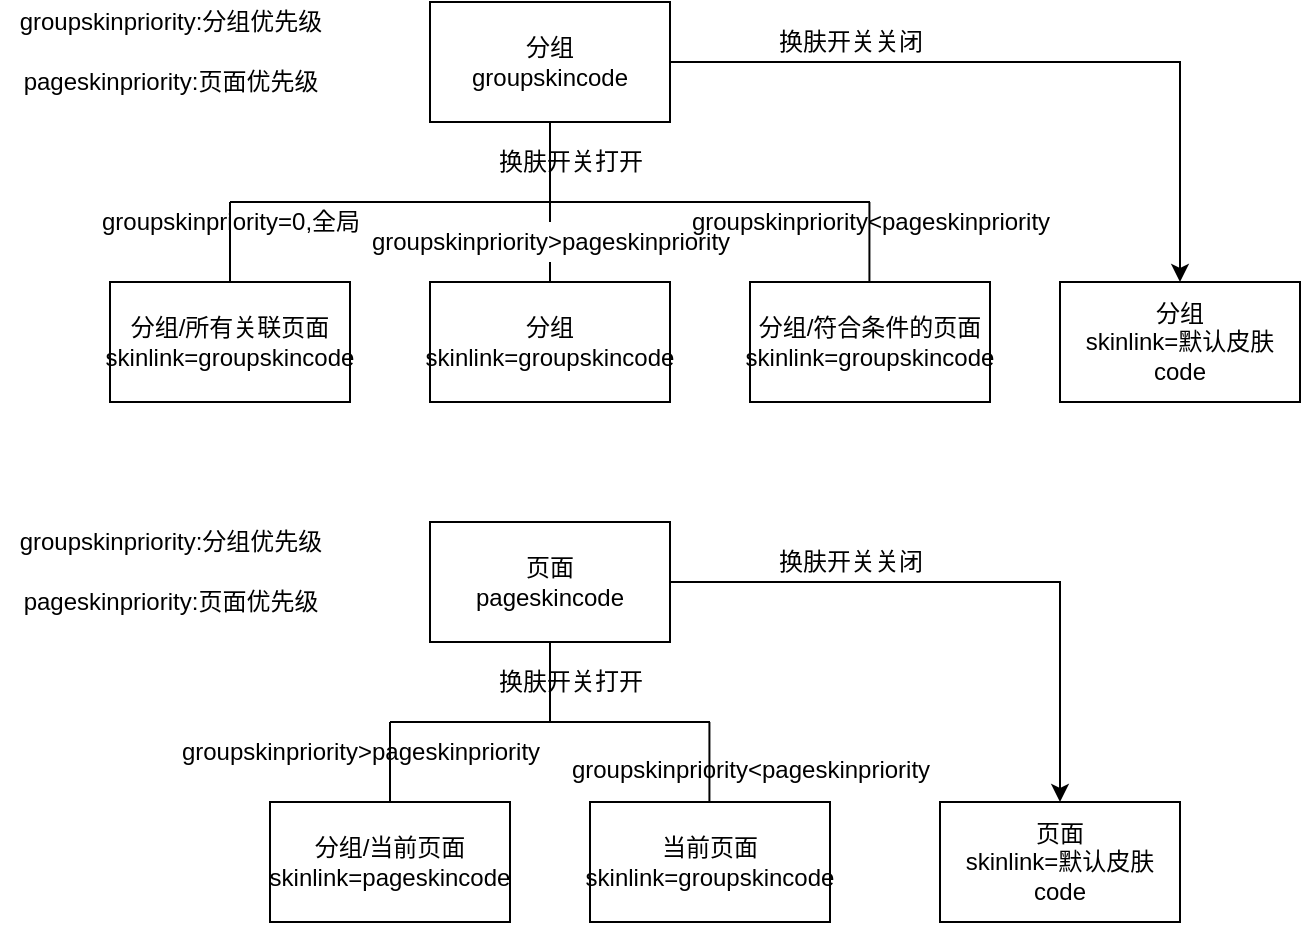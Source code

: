 <mxfile version="14.5.1" type="github">
  <diagram id="AUbHFKkC1834YbvsMTDt" name="Page-1">
    <mxGraphModel dx="985" dy="518" grid="1" gridSize="10" guides="1" tooltips="1" connect="1" arrows="1" fold="1" page="1" pageScale="1" pageWidth="827" pageHeight="1169" math="0" shadow="0">
      <root>
        <mxCell id="0" />
        <mxCell id="1" parent="0" />
        <mxCell id="MqA3LFJLA81m28a4bYVf-24" value="" style="edgeStyle=orthogonalEdgeStyle;rounded=0;orthogonalLoop=1;jettySize=auto;html=1;" edge="1" parent="1" source="MqA3LFJLA81m28a4bYVf-2" target="MqA3LFJLA81m28a4bYVf-23">
          <mxGeometry relative="1" as="geometry" />
        </mxCell>
        <mxCell id="MqA3LFJLA81m28a4bYVf-2" value="分组&lt;br&gt;groupskincode" style="rounded=0;whiteSpace=wrap;html=1;" vertex="1" parent="1">
          <mxGeometry x="320" y="200" width="120" height="60" as="geometry" />
        </mxCell>
        <mxCell id="MqA3LFJLA81m28a4bYVf-4" value="换肤开关打开" style="text;html=1;align=center;verticalAlign=middle;resizable=0;points=[];autosize=1;" vertex="1" parent="1">
          <mxGeometry x="345" y="270" width="90" height="20" as="geometry" />
        </mxCell>
        <mxCell id="MqA3LFJLA81m28a4bYVf-6" value="分组/符合条件的页面&lt;br&gt;skinlink=groupskincode" style="rounded=0;whiteSpace=wrap;html=1;" vertex="1" parent="1">
          <mxGeometry x="480" y="340" width="120" height="60" as="geometry" />
        </mxCell>
        <mxCell id="MqA3LFJLA81m28a4bYVf-7" value="分组/所有关联页面&lt;br&gt;skinlink=groupskincode" style="rounded=0;whiteSpace=wrap;html=1;" vertex="1" parent="1">
          <mxGeometry x="160" y="340" width="120" height="60" as="geometry" />
        </mxCell>
        <mxCell id="MqA3LFJLA81m28a4bYVf-8" value="groupskinpriority=0,全局" style="text;html=1;align=center;verticalAlign=middle;resizable=0;points=[];autosize=1;" vertex="1" parent="1">
          <mxGeometry x="150" y="300" width="140" height="20" as="geometry" />
        </mxCell>
        <mxCell id="MqA3LFJLA81m28a4bYVf-12" value="" style="endArrow=none;html=1;entryX=0.5;entryY=1;entryDx=0;entryDy=0;" edge="1" parent="1" target="MqA3LFJLA81m28a4bYVf-2">
          <mxGeometry width="50" height="50" relative="1" as="geometry">
            <mxPoint x="380" y="300" as="sourcePoint" />
            <mxPoint x="380" y="260" as="targetPoint" />
          </mxGeometry>
        </mxCell>
        <mxCell id="MqA3LFJLA81m28a4bYVf-13" value="" style="endArrow=none;html=1;exitX=0.5;exitY=0;exitDx=0;exitDy=0;" edge="1" parent="1" source="MqA3LFJLA81m28a4bYVf-7">
          <mxGeometry width="50" height="50" relative="1" as="geometry">
            <mxPoint x="300" y="340" as="sourcePoint" />
            <mxPoint x="220" y="300" as="targetPoint" />
          </mxGeometry>
        </mxCell>
        <mxCell id="MqA3LFJLA81m28a4bYVf-14" value="" style="endArrow=none;html=1;" edge="1" parent="1">
          <mxGeometry width="50" height="50" relative="1" as="geometry">
            <mxPoint x="220" y="300" as="sourcePoint" />
            <mxPoint x="540" y="300" as="targetPoint" />
          </mxGeometry>
        </mxCell>
        <mxCell id="MqA3LFJLA81m28a4bYVf-15" value="" style="endArrow=none;html=1;exitX=0.5;exitY=0;exitDx=0;exitDy=0;" edge="1" parent="1">
          <mxGeometry width="50" height="50" relative="1" as="geometry">
            <mxPoint x="539.71" y="340" as="sourcePoint" />
            <mxPoint x="539.71" y="300" as="targetPoint" />
          </mxGeometry>
        </mxCell>
        <mxCell id="MqA3LFJLA81m28a4bYVf-16" value="分组&lt;br&gt;skinlink=groupskincode" style="rounded=0;whiteSpace=wrap;html=1;" vertex="1" parent="1">
          <mxGeometry x="320" y="340" width="120" height="60" as="geometry" />
        </mxCell>
        <mxCell id="MqA3LFJLA81m28a4bYVf-18" value="" style="endArrow=none;html=1;exitX=0.5;exitY=0;exitDx=0;exitDy=0;" edge="1" parent="1" source="MqA3LFJLA81m28a4bYVf-9">
          <mxGeometry width="50" height="50" relative="1" as="geometry">
            <mxPoint x="360" y="360" as="sourcePoint" />
            <mxPoint x="380" y="300" as="targetPoint" />
          </mxGeometry>
        </mxCell>
        <mxCell id="MqA3LFJLA81m28a4bYVf-19" value="groupskinpriority&amp;lt;pageskinpriority" style="text;html=1;align=center;verticalAlign=middle;resizable=0;points=[];autosize=1;" vertex="1" parent="1">
          <mxGeometry x="445" y="300" width="190" height="20" as="geometry" />
        </mxCell>
        <mxCell id="MqA3LFJLA81m28a4bYVf-9" value="groupskinpriority&amp;gt;pageskinpriority" style="text;html=1;align=center;verticalAlign=middle;resizable=0;points=[];autosize=1;" vertex="1" parent="1">
          <mxGeometry x="285" y="310" width="190" height="20" as="geometry" />
        </mxCell>
        <mxCell id="MqA3LFJLA81m28a4bYVf-20" value="" style="endArrow=none;html=1;exitX=0.5;exitY=0;exitDx=0;exitDy=0;" edge="1" parent="1" source="MqA3LFJLA81m28a4bYVf-16" target="MqA3LFJLA81m28a4bYVf-9">
          <mxGeometry width="50" height="50" relative="1" as="geometry">
            <mxPoint x="380" y="340" as="sourcePoint" />
            <mxPoint x="380" y="300" as="targetPoint" />
          </mxGeometry>
        </mxCell>
        <mxCell id="MqA3LFJLA81m28a4bYVf-21" value="groupskinpriority:分组优先级" style="text;html=1;align=center;verticalAlign=middle;resizable=0;points=[];autosize=1;" vertex="1" parent="1">
          <mxGeometry x="105" y="200" width="170" height="20" as="geometry" />
        </mxCell>
        <mxCell id="MqA3LFJLA81m28a4bYVf-22" value="pageskinpriority:页面优先级" style="text;html=1;align=center;verticalAlign=middle;resizable=0;points=[];autosize=1;" vertex="1" parent="1">
          <mxGeometry x="110" y="230" width="160" height="20" as="geometry" />
        </mxCell>
        <mxCell id="MqA3LFJLA81m28a4bYVf-23" value="分组&lt;br&gt;skinlink=默认皮肤code" style="rounded=0;whiteSpace=wrap;html=1;" vertex="1" parent="1">
          <mxGeometry x="635" y="340" width="120" height="60" as="geometry" />
        </mxCell>
        <mxCell id="MqA3LFJLA81m28a4bYVf-25" value="换肤开关关闭" style="text;html=1;align=center;verticalAlign=middle;resizable=0;points=[];autosize=1;" vertex="1" parent="1">
          <mxGeometry x="485" y="210" width="90" height="20" as="geometry" />
        </mxCell>
        <mxCell id="MqA3LFJLA81m28a4bYVf-45" value="" style="edgeStyle=orthogonalEdgeStyle;rounded=0;orthogonalLoop=1;jettySize=auto;html=1;" edge="1" parent="1" source="MqA3LFJLA81m28a4bYVf-46" target="MqA3LFJLA81m28a4bYVf-61">
          <mxGeometry relative="1" as="geometry" />
        </mxCell>
        <mxCell id="MqA3LFJLA81m28a4bYVf-46" value="页面&lt;br&gt;pageskincode" style="rounded=0;whiteSpace=wrap;html=1;" vertex="1" parent="1">
          <mxGeometry x="320" y="460" width="120" height="60" as="geometry" />
        </mxCell>
        <mxCell id="MqA3LFJLA81m28a4bYVf-47" value="换肤开关打开" style="text;html=1;align=center;verticalAlign=middle;resizable=0;points=[];autosize=1;" vertex="1" parent="1">
          <mxGeometry x="345" y="530" width="90" height="20" as="geometry" />
        </mxCell>
        <mxCell id="MqA3LFJLA81m28a4bYVf-48" value="当前页面&lt;br&gt;skinlink=groupskincode" style="rounded=0;whiteSpace=wrap;html=1;" vertex="1" parent="1">
          <mxGeometry x="400" y="600" width="120" height="60" as="geometry" />
        </mxCell>
        <mxCell id="MqA3LFJLA81m28a4bYVf-49" value="分组/当前页面&lt;br&gt;skinlink=pageskincode" style="rounded=0;whiteSpace=wrap;html=1;" vertex="1" parent="1">
          <mxGeometry x="240" y="600" width="120" height="60" as="geometry" />
        </mxCell>
        <mxCell id="MqA3LFJLA81m28a4bYVf-51" value="" style="endArrow=none;html=1;entryX=0.5;entryY=1;entryDx=0;entryDy=0;" edge="1" parent="1" target="MqA3LFJLA81m28a4bYVf-46">
          <mxGeometry width="50" height="50" relative="1" as="geometry">
            <mxPoint x="380" y="560" as="sourcePoint" />
            <mxPoint x="380" y="520" as="targetPoint" />
          </mxGeometry>
        </mxCell>
        <mxCell id="MqA3LFJLA81m28a4bYVf-52" value="" style="endArrow=none;html=1;exitX=0.5;exitY=0;exitDx=0;exitDy=0;" edge="1" parent="1" source="MqA3LFJLA81m28a4bYVf-49">
          <mxGeometry width="50" height="50" relative="1" as="geometry">
            <mxPoint x="380" y="600" as="sourcePoint" />
            <mxPoint x="300" y="560" as="targetPoint" />
          </mxGeometry>
        </mxCell>
        <mxCell id="MqA3LFJLA81m28a4bYVf-53" value="" style="endArrow=none;html=1;" edge="1" parent="1">
          <mxGeometry width="50" height="50" relative="1" as="geometry">
            <mxPoint x="300" y="560" as="sourcePoint" />
            <mxPoint x="460" y="560" as="targetPoint" />
          </mxGeometry>
        </mxCell>
        <mxCell id="MqA3LFJLA81m28a4bYVf-54" value="" style="endArrow=none;html=1;exitX=0.5;exitY=0;exitDx=0;exitDy=0;" edge="1" parent="1">
          <mxGeometry width="50" height="50" relative="1" as="geometry">
            <mxPoint x="459.71" y="600" as="sourcePoint" />
            <mxPoint x="459.71" y="560" as="targetPoint" />
          </mxGeometry>
        </mxCell>
        <mxCell id="MqA3LFJLA81m28a4bYVf-57" value="groupskinpriority&amp;lt;pageskinpriority" style="text;html=1;align=center;verticalAlign=middle;resizable=0;points=[];autosize=1;" vertex="1" parent="1">
          <mxGeometry x="385" y="574" width="190" height="20" as="geometry" />
        </mxCell>
        <mxCell id="MqA3LFJLA81m28a4bYVf-60" value="pageskinpriority:页面优先级" style="text;html=1;align=center;verticalAlign=middle;resizable=0;points=[];autosize=1;" vertex="1" parent="1">
          <mxGeometry x="110" y="490" width="160" height="20" as="geometry" />
        </mxCell>
        <mxCell id="MqA3LFJLA81m28a4bYVf-61" value="页面&lt;br&gt;skinlink=默认皮肤code" style="rounded=0;whiteSpace=wrap;html=1;" vertex="1" parent="1">
          <mxGeometry x="575" y="600" width="120" height="60" as="geometry" />
        </mxCell>
        <mxCell id="MqA3LFJLA81m28a4bYVf-62" value="换肤开关关闭" style="text;html=1;align=center;verticalAlign=middle;resizable=0;points=[];autosize=1;" vertex="1" parent="1">
          <mxGeometry x="485" y="470" width="90" height="20" as="geometry" />
        </mxCell>
        <mxCell id="MqA3LFJLA81m28a4bYVf-63" value="groupskinpriority:分组优先级" style="text;html=1;align=center;verticalAlign=middle;resizable=0;points=[];autosize=1;" vertex="1" parent="1">
          <mxGeometry x="105" y="460" width="170" height="20" as="geometry" />
        </mxCell>
        <mxCell id="MqA3LFJLA81m28a4bYVf-65" value="groupskinpriority&amp;gt;pageskinpriority" style="text;html=1;align=center;verticalAlign=middle;resizable=0;points=[];autosize=1;" vertex="1" parent="1">
          <mxGeometry x="190" y="564.5" width="190" height="20" as="geometry" />
        </mxCell>
      </root>
    </mxGraphModel>
  </diagram>
</mxfile>
